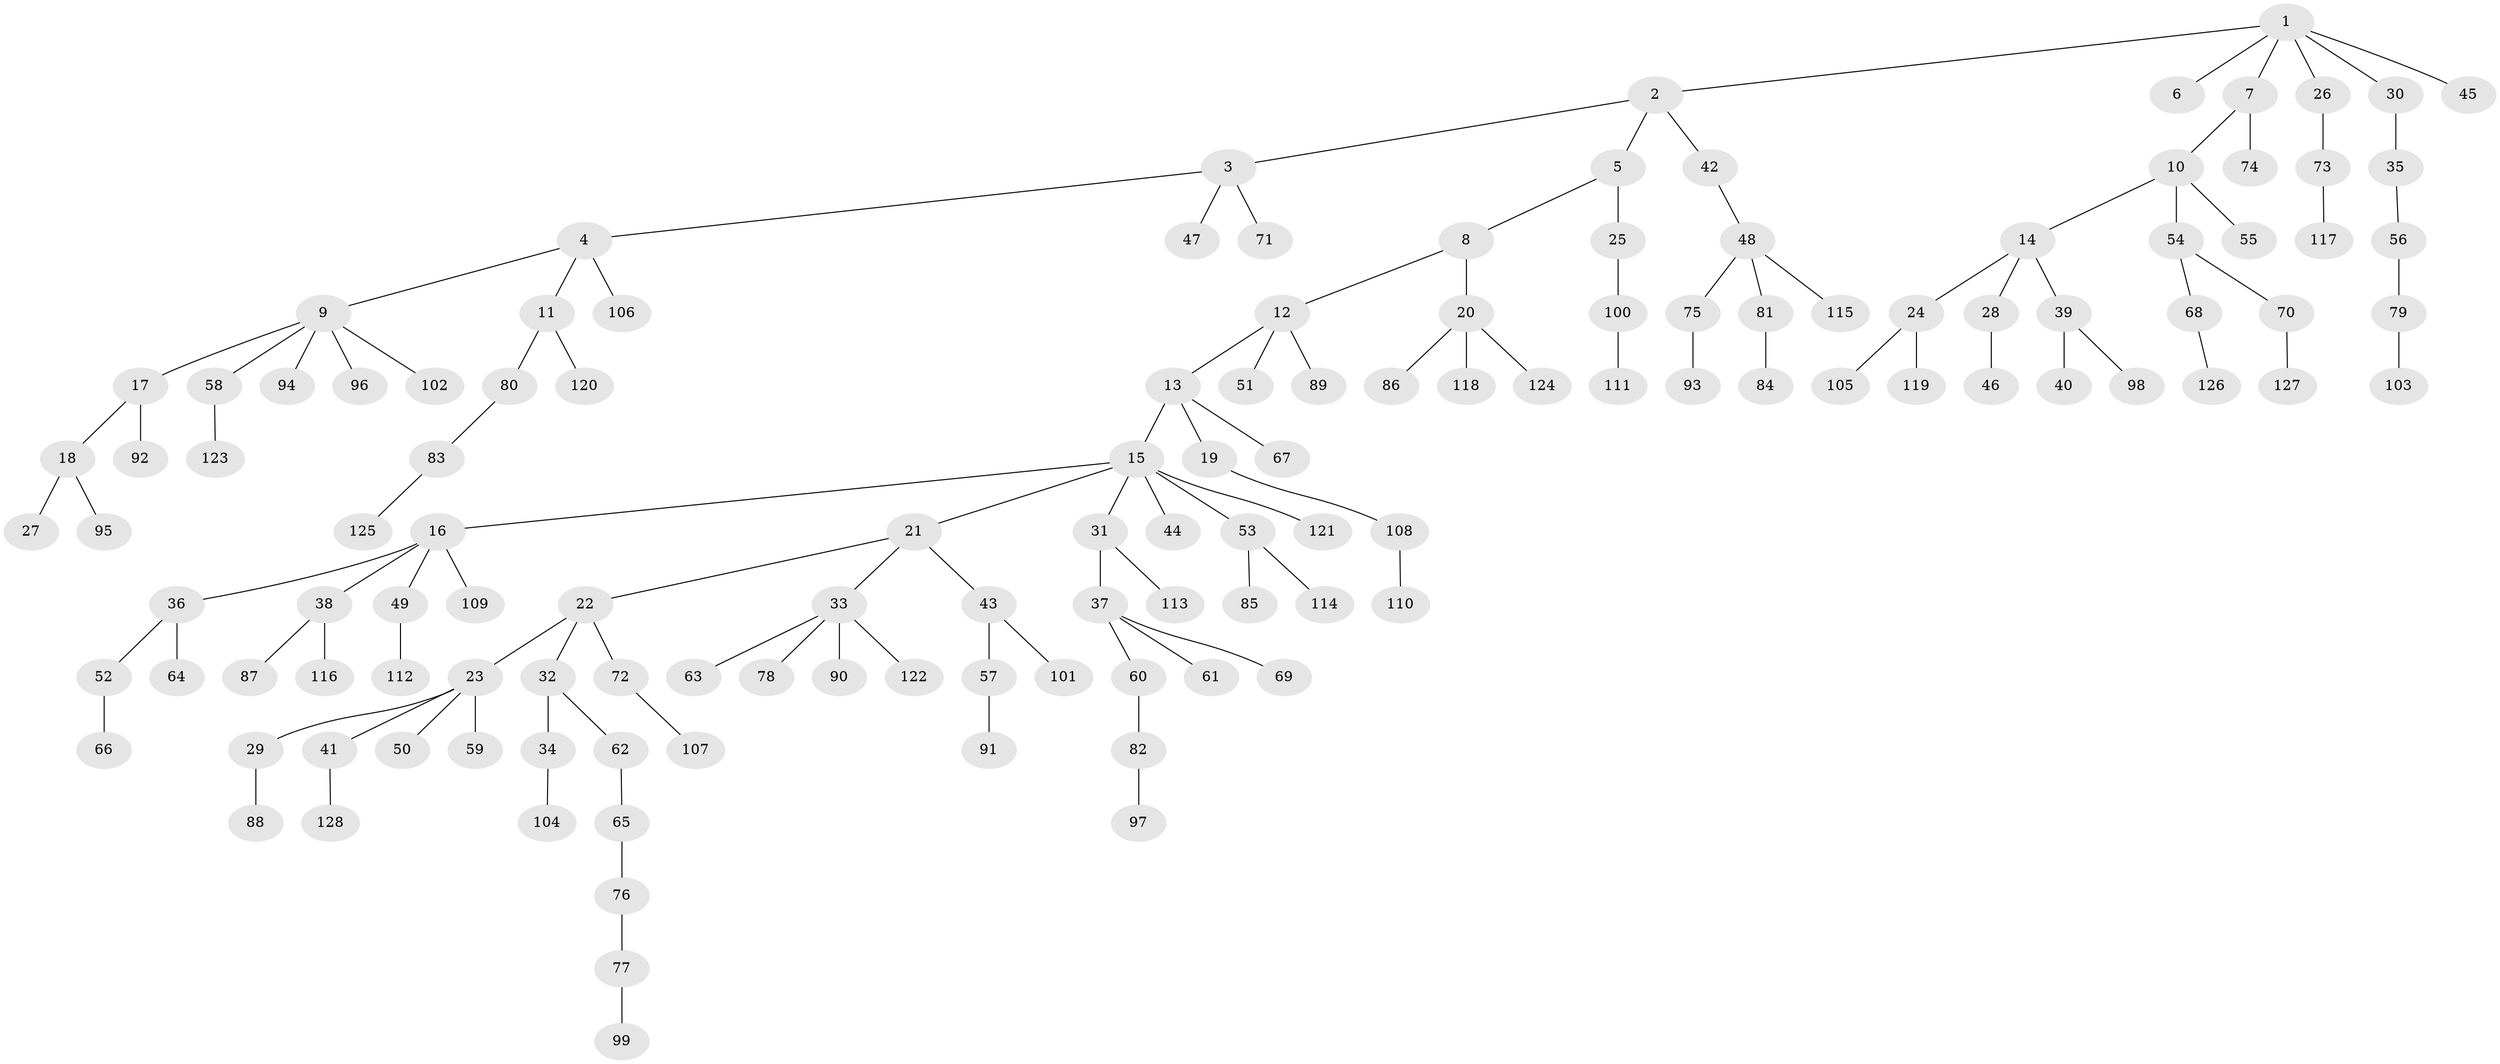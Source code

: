 // Generated by graph-tools (version 1.1) at 2025/50/03/09/25 03:50:17]
// undirected, 128 vertices, 127 edges
graph export_dot {
graph [start="1"]
  node [color=gray90,style=filled];
  1;
  2;
  3;
  4;
  5;
  6;
  7;
  8;
  9;
  10;
  11;
  12;
  13;
  14;
  15;
  16;
  17;
  18;
  19;
  20;
  21;
  22;
  23;
  24;
  25;
  26;
  27;
  28;
  29;
  30;
  31;
  32;
  33;
  34;
  35;
  36;
  37;
  38;
  39;
  40;
  41;
  42;
  43;
  44;
  45;
  46;
  47;
  48;
  49;
  50;
  51;
  52;
  53;
  54;
  55;
  56;
  57;
  58;
  59;
  60;
  61;
  62;
  63;
  64;
  65;
  66;
  67;
  68;
  69;
  70;
  71;
  72;
  73;
  74;
  75;
  76;
  77;
  78;
  79;
  80;
  81;
  82;
  83;
  84;
  85;
  86;
  87;
  88;
  89;
  90;
  91;
  92;
  93;
  94;
  95;
  96;
  97;
  98;
  99;
  100;
  101;
  102;
  103;
  104;
  105;
  106;
  107;
  108;
  109;
  110;
  111;
  112;
  113;
  114;
  115;
  116;
  117;
  118;
  119;
  120;
  121;
  122;
  123;
  124;
  125;
  126;
  127;
  128;
  1 -- 2;
  1 -- 6;
  1 -- 7;
  1 -- 26;
  1 -- 30;
  1 -- 45;
  2 -- 3;
  2 -- 5;
  2 -- 42;
  3 -- 4;
  3 -- 47;
  3 -- 71;
  4 -- 9;
  4 -- 11;
  4 -- 106;
  5 -- 8;
  5 -- 25;
  7 -- 10;
  7 -- 74;
  8 -- 12;
  8 -- 20;
  9 -- 17;
  9 -- 58;
  9 -- 94;
  9 -- 96;
  9 -- 102;
  10 -- 14;
  10 -- 54;
  10 -- 55;
  11 -- 80;
  11 -- 120;
  12 -- 13;
  12 -- 51;
  12 -- 89;
  13 -- 15;
  13 -- 19;
  13 -- 67;
  14 -- 24;
  14 -- 28;
  14 -- 39;
  15 -- 16;
  15 -- 21;
  15 -- 31;
  15 -- 44;
  15 -- 53;
  15 -- 121;
  16 -- 36;
  16 -- 38;
  16 -- 49;
  16 -- 109;
  17 -- 18;
  17 -- 92;
  18 -- 27;
  18 -- 95;
  19 -- 108;
  20 -- 86;
  20 -- 118;
  20 -- 124;
  21 -- 22;
  21 -- 33;
  21 -- 43;
  22 -- 23;
  22 -- 32;
  22 -- 72;
  23 -- 29;
  23 -- 41;
  23 -- 50;
  23 -- 59;
  24 -- 105;
  24 -- 119;
  25 -- 100;
  26 -- 73;
  28 -- 46;
  29 -- 88;
  30 -- 35;
  31 -- 37;
  31 -- 113;
  32 -- 34;
  32 -- 62;
  33 -- 63;
  33 -- 78;
  33 -- 90;
  33 -- 122;
  34 -- 104;
  35 -- 56;
  36 -- 52;
  36 -- 64;
  37 -- 60;
  37 -- 61;
  37 -- 69;
  38 -- 87;
  38 -- 116;
  39 -- 40;
  39 -- 98;
  41 -- 128;
  42 -- 48;
  43 -- 57;
  43 -- 101;
  48 -- 75;
  48 -- 81;
  48 -- 115;
  49 -- 112;
  52 -- 66;
  53 -- 85;
  53 -- 114;
  54 -- 68;
  54 -- 70;
  56 -- 79;
  57 -- 91;
  58 -- 123;
  60 -- 82;
  62 -- 65;
  65 -- 76;
  68 -- 126;
  70 -- 127;
  72 -- 107;
  73 -- 117;
  75 -- 93;
  76 -- 77;
  77 -- 99;
  79 -- 103;
  80 -- 83;
  81 -- 84;
  82 -- 97;
  83 -- 125;
  100 -- 111;
  108 -- 110;
}
